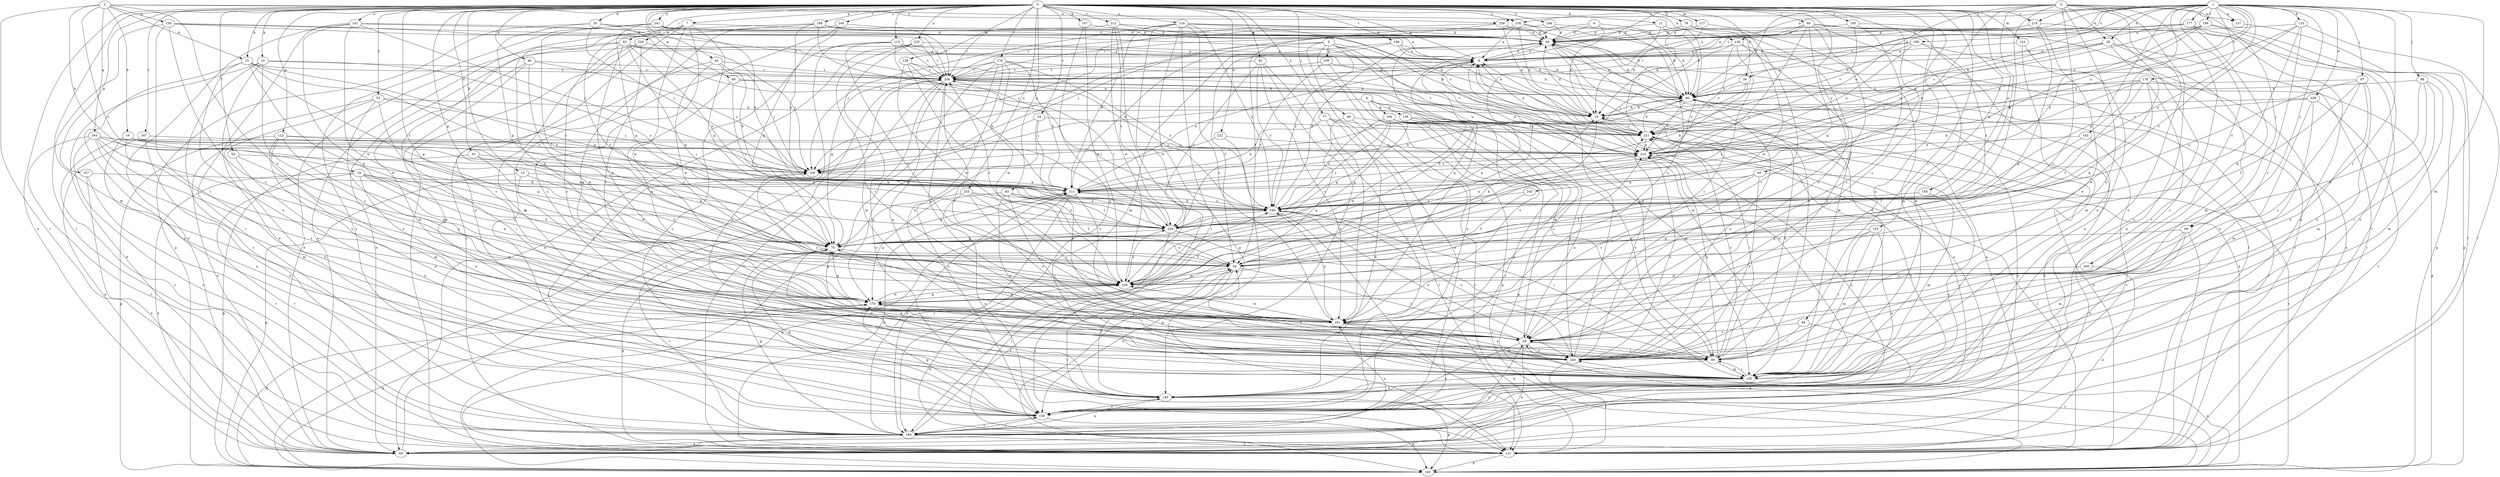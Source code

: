 strict digraph  {
0;
1;
2;
3;
4;
5;
6;
7;
9;
10;
11;
13;
15;
16;
18;
19;
24;
29;
33;
35;
36;
38;
39;
40;
46;
49;
52;
53;
59;
60;
62;
63;
68;
70;
77;
78;
80;
82;
89;
90;
94;
96;
97;
98;
99;
100;
107;
110;
111;
113;
121;
122;
124;
127;
129;
130;
136;
137;
139;
140;
141;
143;
150;
153;
157;
158;
159;
160;
164;
166;
169;
170;
176;
177;
178;
180;
185;
186;
191;
196;
197;
198;
199;
200;
208;
210;
212;
216;
219;
221;
222;
228;
229;
230;
233;
235;
238;
240;
241;
243;
244;
246;
249;
256;
259;
0 -> 7  [label=a];
0 -> 9  [label=a];
0 -> 10  [label=b];
0 -> 11  [label=b];
0 -> 13  [label=b];
0 -> 15  [label=b];
0 -> 24  [label=c];
0 -> 29  [label=c];
0 -> 33  [label=d];
0 -> 35  [label=d];
0 -> 36  [label=d];
0 -> 40  [label=e];
0 -> 46  [label=e];
0 -> 49  [label=e];
0 -> 52  [label=f];
0 -> 53  [label=f];
0 -> 59  [label=f];
0 -> 60  [label=g];
0 -> 62  [label=g];
0 -> 63  [label=g];
0 -> 68  [label=g];
0 -> 70  [label=g];
0 -> 77  [label=h];
0 -> 78  [label=h];
0 -> 82  [label=i];
0 -> 89  [label=i];
0 -> 94  [label=j];
0 -> 96  [label=j];
0 -> 107  [label=k];
0 -> 113  [label=l];
0 -> 121  [label=l];
0 -> 122  [label=m];
0 -> 124  [label=m];
0 -> 127  [label=m];
0 -> 129  [label=m];
0 -> 136  [label=n];
0 -> 141  [label=o];
0 -> 153  [label=p];
0 -> 157  [label=p];
0 -> 158  [label=p];
0 -> 176  [label=r];
0 -> 185  [label=s];
0 -> 196  [label=t];
0 -> 197  [label=t];
0 -> 198  [label=t];
0 -> 212  [label=v];
0 -> 216  [label=v];
0 -> 219  [label=v];
0 -> 222  [label=w];
0 -> 233  [label=x];
0 -> 235  [label=x];
0 -> 238  [label=x];
0 -> 241  [label=y];
0 -> 243  [label=y];
0 -> 244  [label=y];
0 -> 246  [label=y];
1 -> 36  [label=d];
1 -> 38  [label=d];
1 -> 70  [label=g];
1 -> 80  [label=h];
1 -> 97  [label=j];
1 -> 98  [label=j];
1 -> 99  [label=j];
1 -> 110  [label=k];
1 -> 130  [label=m];
1 -> 136  [label=n];
1 -> 137  [label=n];
1 -> 143  [label=o];
1 -> 177  [label=r];
1 -> 178  [label=r];
1 -> 186  [label=s];
1 -> 191  [label=s];
1 -> 199  [label=t];
1 -> 200  [label=t];
1 -> 208  [label=u];
1 -> 210  [label=u];
1 -> 219  [label=v];
1 -> 221  [label=v];
1 -> 228  [label=w];
1 -> 249  [label=y];
1 -> 256  [label=z];
2 -> 15  [label=b];
2 -> 16  [label=b];
2 -> 18  [label=b];
2 -> 121  [label=l];
2 -> 159  [label=p];
2 -> 164  [label=q];
2 -> 191  [label=s];
2 -> 238  [label=x];
2 -> 256  [label=z];
2 -> 259  [label=z];
3 -> 9  [label=a];
3 -> 38  [label=d];
3 -> 49  [label=e];
3 -> 80  [label=h];
3 -> 99  [label=j];
3 -> 111  [label=k];
3 -> 137  [label=n];
3 -> 150  [label=o];
3 -> 180  [label=r];
3 -> 191  [label=s];
3 -> 210  [label=u];
3 -> 238  [label=x];
3 -> 240  [label=x];
3 -> 249  [label=y];
3 -> 259  [label=z];
4 -> 100  [label=j];
4 -> 130  [label=m];
4 -> 139  [label=n];
4 -> 160  [label=p];
4 -> 166  [label=q];
4 -> 191  [label=s];
5 -> 19  [label=b];
5 -> 49  [label=e];
5 -> 90  [label=i];
5 -> 100  [label=j];
5 -> 111  [label=k];
5 -> 130  [label=m];
5 -> 150  [label=o];
5 -> 169  [label=q];
5 -> 249  [label=y];
6 -> 19  [label=b];
6 -> 39  [label=d];
6 -> 80  [label=h];
6 -> 200  [label=t];
7 -> 39  [label=d];
7 -> 49  [label=e];
7 -> 70  [label=g];
7 -> 140  [label=n];
7 -> 229  [label=w];
7 -> 230  [label=w];
7 -> 240  [label=x];
9 -> 39  [label=d];
9 -> 200  [label=t];
10 -> 29  [label=c];
10 -> 49  [label=e];
10 -> 150  [label=o];
10 -> 180  [label=r];
10 -> 200  [label=t];
10 -> 249  [label=y];
11 -> 39  [label=d];
11 -> 80  [label=h];
11 -> 249  [label=y];
11 -> 259  [label=z];
13 -> 59  [label=f];
13 -> 111  [label=k];
13 -> 160  [label=p];
13 -> 170  [label=q];
15 -> 70  [label=g];
15 -> 150  [label=o];
15 -> 200  [label=t];
15 -> 230  [label=w];
15 -> 240  [label=x];
15 -> 249  [label=y];
15 -> 259  [label=z];
16 -> 111  [label=k];
16 -> 140  [label=n];
16 -> 180  [label=r];
16 -> 191  [label=s];
16 -> 210  [label=u];
16 -> 259  [label=z];
18 -> 49  [label=e];
18 -> 59  [label=f];
18 -> 70  [label=g];
18 -> 111  [label=k];
18 -> 180  [label=r];
18 -> 230  [label=w];
18 -> 240  [label=x];
19 -> 39  [label=d];
19 -> 80  [label=h];
19 -> 221  [label=v];
24 -> 100  [label=j];
24 -> 150  [label=o];
24 -> 221  [label=v];
24 -> 240  [label=x];
29 -> 49  [label=e];
29 -> 70  [label=g];
29 -> 90  [label=i];
29 -> 150  [label=o];
29 -> 170  [label=q];
29 -> 210  [label=u];
29 -> 240  [label=x];
33 -> 70  [label=g];
33 -> 100  [label=j];
33 -> 160  [label=p];
33 -> 230  [label=w];
35 -> 39  [label=d];
35 -> 70  [label=g];
35 -> 100  [label=j];
35 -> 160  [label=p];
35 -> 210  [label=u];
36 -> 80  [label=h];
36 -> 111  [label=k];
36 -> 221  [label=v];
38 -> 9  [label=a];
38 -> 80  [label=h];
38 -> 121  [label=l];
38 -> 130  [label=m];
38 -> 170  [label=q];
38 -> 210  [label=u];
39 -> 9  [label=a];
39 -> 29  [label=c];
39 -> 121  [label=l];
39 -> 130  [label=m];
39 -> 170  [label=q];
40 -> 100  [label=j];
40 -> 111  [label=k];
40 -> 170  [label=q];
40 -> 200  [label=t];
40 -> 230  [label=w];
46 -> 100  [label=j];
46 -> 130  [label=m];
46 -> 170  [label=q];
46 -> 191  [label=s];
46 -> 200  [label=t];
49 -> 9  [label=a];
49 -> 29  [label=c];
49 -> 80  [label=h];
49 -> 200  [label=t];
52 -> 100  [label=j];
52 -> 140  [label=n];
52 -> 240  [label=x];
53 -> 19  [label=b];
53 -> 49  [label=e];
53 -> 90  [label=i];
53 -> 100  [label=j];
53 -> 150  [label=o];
53 -> 240  [label=x];
59 -> 19  [label=b];
59 -> 29  [label=c];
59 -> 121  [label=l];
59 -> 150  [label=o];
59 -> 200  [label=t];
59 -> 230  [label=w];
60 -> 59  [label=f];
60 -> 111  [label=k];
60 -> 150  [label=o];
60 -> 191  [label=s];
60 -> 240  [label=x];
62 -> 140  [label=n];
62 -> 150  [label=o];
62 -> 191  [label=s];
62 -> 200  [label=t];
62 -> 249  [label=y];
62 -> 259  [label=z];
63 -> 59  [label=f];
63 -> 90  [label=i];
63 -> 170  [label=q];
63 -> 240  [label=x];
63 -> 249  [label=y];
63 -> 259  [label=z];
68 -> 80  [label=h];
68 -> 170  [label=q];
68 -> 210  [label=u];
68 -> 259  [label=z];
70 -> 59  [label=f];
70 -> 111  [label=k];
70 -> 130  [label=m];
70 -> 180  [label=r];
77 -> 111  [label=k];
77 -> 121  [label=l];
77 -> 140  [label=n];
77 -> 191  [label=s];
77 -> 221  [label=v];
78 -> 29  [label=c];
78 -> 39  [label=d];
78 -> 221  [label=v];
78 -> 230  [label=w];
80 -> 19  [label=b];
80 -> 39  [label=d];
80 -> 49  [label=e];
80 -> 111  [label=k];
80 -> 121  [label=l];
80 -> 210  [label=u];
80 -> 240  [label=x];
82 -> 9  [label=a];
82 -> 29  [label=c];
82 -> 49  [label=e];
82 -> 70  [label=g];
82 -> 80  [label=h];
82 -> 100  [label=j];
82 -> 140  [label=n];
82 -> 170  [label=q];
82 -> 249  [label=y];
89 -> 9  [label=a];
89 -> 19  [label=b];
89 -> 29  [label=c];
89 -> 39  [label=d];
89 -> 70  [label=g];
89 -> 121  [label=l];
89 -> 130  [label=m];
89 -> 140  [label=n];
89 -> 160  [label=p];
89 -> 249  [label=y];
90 -> 19  [label=b];
90 -> 29  [label=c];
90 -> 39  [label=d];
90 -> 130  [label=m];
90 -> 140  [label=n];
90 -> 210  [label=u];
90 -> 221  [label=v];
94 -> 29  [label=c];
94 -> 49  [label=e];
94 -> 90  [label=i];
96 -> 121  [label=l];
96 -> 170  [label=q];
96 -> 221  [label=v];
97 -> 29  [label=c];
97 -> 59  [label=f];
97 -> 80  [label=h];
97 -> 130  [label=m];
97 -> 240  [label=x];
97 -> 249  [label=y];
98 -> 80  [label=h];
98 -> 90  [label=i];
98 -> 130  [label=m];
98 -> 230  [label=w];
98 -> 240  [label=x];
99 -> 70  [label=g];
99 -> 121  [label=l];
99 -> 130  [label=m];
99 -> 140  [label=n];
99 -> 191  [label=s];
100 -> 111  [label=k];
100 -> 191  [label=s];
107 -> 39  [label=d];
107 -> 180  [label=r];
107 -> 230  [label=w];
110 -> 39  [label=d];
110 -> 59  [label=f];
110 -> 121  [label=l];
110 -> 191  [label=s];
110 -> 210  [label=u];
110 -> 259  [label=z];
111 -> 9  [label=a];
111 -> 90  [label=i];
111 -> 160  [label=p];
111 -> 180  [label=r];
111 -> 249  [label=y];
113 -> 9  [label=a];
113 -> 80  [label=h];
113 -> 140  [label=n];
113 -> 150  [label=o];
113 -> 200  [label=t];
113 -> 230  [label=w];
113 -> 249  [label=y];
121 -> 9  [label=a];
121 -> 19  [label=b];
121 -> 70  [label=g];
121 -> 111  [label=k];
121 -> 160  [label=p];
121 -> 230  [label=w];
122 -> 100  [label=j];
122 -> 130  [label=m];
122 -> 140  [label=n];
122 -> 160  [label=p];
122 -> 170  [label=q];
122 -> 210  [label=u];
124 -> 9  [label=a];
124 -> 130  [label=m];
124 -> 150  [label=o];
127 -> 19  [label=b];
127 -> 39  [label=d];
127 -> 130  [label=m];
129 -> 111  [label=k];
129 -> 200  [label=t];
129 -> 221  [label=v];
129 -> 230  [label=w];
129 -> 259  [label=z];
130 -> 39  [label=d];
130 -> 59  [label=f];
130 -> 70  [label=g];
130 -> 90  [label=i];
130 -> 140  [label=n];
136 -> 9  [label=a];
136 -> 59  [label=f];
136 -> 100  [label=j];
136 -> 121  [label=l];
136 -> 210  [label=u];
136 -> 240  [label=x];
137 -> 121  [label=l];
139 -> 70  [label=g];
139 -> 191  [label=s];
139 -> 221  [label=v];
139 -> 230  [label=w];
139 -> 240  [label=x];
140 -> 59  [label=f];
140 -> 150  [label=o];
140 -> 160  [label=p];
141 -> 39  [label=d];
141 -> 49  [label=e];
141 -> 100  [label=j];
141 -> 170  [label=q];
141 -> 180  [label=r];
141 -> 200  [label=t];
141 -> 230  [label=w];
143 -> 59  [label=f];
143 -> 180  [label=r];
143 -> 210  [label=u];
150 -> 9  [label=a];
150 -> 70  [label=g];
150 -> 100  [label=j];
150 -> 160  [label=p];
150 -> 170  [label=q];
150 -> 180  [label=r];
150 -> 210  [label=u];
150 -> 221  [label=v];
153 -> 70  [label=g];
153 -> 90  [label=i];
153 -> 130  [label=m];
153 -> 140  [label=n];
153 -> 191  [label=s];
157 -> 49  [label=e];
157 -> 111  [label=k];
157 -> 180  [label=r];
158 -> 130  [label=m];
158 -> 249  [label=y];
159 -> 9  [label=a];
159 -> 29  [label=c];
159 -> 39  [label=d];
159 -> 90  [label=i];
159 -> 130  [label=m];
159 -> 200  [label=t];
160 -> 9  [label=a];
160 -> 29  [label=c];
160 -> 170  [label=q];
160 -> 200  [label=t];
160 -> 221  [label=v];
160 -> 240  [label=x];
164 -> 29  [label=c];
164 -> 70  [label=g];
164 -> 121  [label=l];
164 -> 130  [label=m];
164 -> 180  [label=r];
164 -> 191  [label=s];
164 -> 210  [label=u];
164 -> 259  [label=z];
166 -> 29  [label=c];
166 -> 70  [label=g];
166 -> 90  [label=i];
166 -> 140  [label=n];
166 -> 160  [label=p];
166 -> 180  [label=r];
166 -> 221  [label=v];
166 -> 249  [label=y];
166 -> 259  [label=z];
169 -> 80  [label=h];
169 -> 130  [label=m];
169 -> 200  [label=t];
169 -> 259  [label=z];
170 -> 70  [label=g];
170 -> 90  [label=i];
170 -> 140  [label=n];
170 -> 160  [label=p];
170 -> 191  [label=s];
170 -> 230  [label=w];
176 -> 70  [label=g];
176 -> 111  [label=k];
176 -> 160  [label=p];
176 -> 170  [label=q];
176 -> 200  [label=t];
176 -> 221  [label=v];
176 -> 230  [label=w];
176 -> 240  [label=x];
176 -> 249  [label=y];
177 -> 19  [label=b];
177 -> 39  [label=d];
177 -> 150  [label=o];
177 -> 170  [label=q];
177 -> 180  [label=r];
177 -> 200  [label=t];
178 -> 29  [label=c];
178 -> 59  [label=f];
178 -> 80  [label=h];
178 -> 111  [label=k];
178 -> 160  [label=p];
178 -> 221  [label=v];
178 -> 230  [label=w];
180 -> 49  [label=e];
180 -> 59  [label=f];
180 -> 70  [label=g];
180 -> 111  [label=k];
180 -> 121  [label=l];
180 -> 140  [label=n];
180 -> 150  [label=o];
180 -> 191  [label=s];
185 -> 29  [label=c];
185 -> 39  [label=d];
185 -> 221  [label=v];
185 -> 240  [label=x];
186 -> 9  [label=a];
186 -> 49  [label=e];
186 -> 80  [label=h];
186 -> 200  [label=t];
186 -> 210  [label=u];
186 -> 259  [label=z];
191 -> 29  [label=c];
191 -> 130  [label=m];
191 -> 200  [label=t];
191 -> 230  [label=w];
191 -> 240  [label=x];
191 -> 249  [label=y];
196 -> 9  [label=a];
196 -> 19  [label=b];
196 -> 59  [label=f];
196 -> 80  [label=h];
196 -> 130  [label=m];
197 -> 49  [label=e];
197 -> 150  [label=o];
197 -> 210  [label=u];
198 -> 39  [label=d];
198 -> 59  [label=f];
198 -> 111  [label=k];
198 -> 170  [label=q];
198 -> 200  [label=t];
198 -> 210  [label=u];
199 -> 39  [label=d];
199 -> 111  [label=k];
199 -> 150  [label=o];
199 -> 160  [label=p];
199 -> 210  [label=u];
199 -> 221  [label=v];
200 -> 80  [label=h];
200 -> 121  [label=l];
200 -> 150  [label=o];
200 -> 191  [label=s];
200 -> 210  [label=u];
200 -> 240  [label=x];
200 -> 249  [label=y];
208 -> 49  [label=e];
208 -> 230  [label=w];
210 -> 100  [label=j];
210 -> 121  [label=l];
212 -> 19  [label=b];
212 -> 39  [label=d];
212 -> 121  [label=l];
212 -> 200  [label=t];
212 -> 230  [label=w];
212 -> 259  [label=z];
216 -> 39  [label=d];
216 -> 80  [label=h];
216 -> 100  [label=j];
216 -> 111  [label=k];
216 -> 160  [label=p];
216 -> 180  [label=r];
216 -> 191  [label=s];
216 -> 221  [label=v];
216 -> 230  [label=w];
216 -> 249  [label=y];
219 -> 9  [label=a];
219 -> 39  [label=d];
219 -> 150  [label=o];
219 -> 170  [label=q];
219 -> 240  [label=x];
221 -> 9  [label=a];
221 -> 80  [label=h];
221 -> 90  [label=i];
221 -> 180  [label=r];
221 -> 210  [label=u];
222 -> 100  [label=j];
222 -> 121  [label=l];
222 -> 210  [label=u];
228 -> 19  [label=b];
228 -> 130  [label=m];
228 -> 180  [label=r];
228 -> 221  [label=v];
228 -> 240  [label=x];
229 -> 9  [label=a];
229 -> 49  [label=e];
229 -> 121  [label=l];
229 -> 130  [label=m];
229 -> 191  [label=s];
230 -> 9  [label=a];
230 -> 19  [label=b];
230 -> 39  [label=d];
230 -> 170  [label=q];
230 -> 249  [label=y];
230 -> 259  [label=z];
233 -> 29  [label=c];
233 -> 70  [label=g];
233 -> 150  [label=o];
233 -> 191  [label=s];
233 -> 249  [label=y];
233 -> 259  [label=z];
235 -> 9  [label=a];
235 -> 29  [label=c];
235 -> 49  [label=e];
235 -> 130  [label=m];
235 -> 200  [label=t];
238 -> 9  [label=a];
238 -> 19  [label=b];
238 -> 39  [label=d];
238 -> 100  [label=j];
238 -> 191  [label=s];
240 -> 9  [label=a];
240 -> 121  [label=l];
240 -> 210  [label=u];
240 -> 221  [label=v];
240 -> 249  [label=y];
241 -> 19  [label=b];
241 -> 39  [label=d];
241 -> 59  [label=f];
241 -> 70  [label=g];
241 -> 111  [label=k];
241 -> 180  [label=r];
243 -> 59  [label=f];
243 -> 249  [label=y];
244 -> 39  [label=d];
244 -> 70  [label=g];
244 -> 121  [label=l];
244 -> 150  [label=o];
246 -> 29  [label=c];
246 -> 39  [label=d];
246 -> 200  [label=t];
249 -> 39  [label=d];
249 -> 90  [label=i];
249 -> 111  [label=k];
249 -> 121  [label=l];
249 -> 240  [label=x];
249 -> 259  [label=z];
256 -> 19  [label=b];
256 -> 39  [label=d];
256 -> 59  [label=f];
256 -> 80  [label=h];
256 -> 100  [label=j];
259 -> 70  [label=g];
259 -> 90  [label=i];
259 -> 121  [label=l];
259 -> 200  [label=t];
259 -> 210  [label=u];
}
